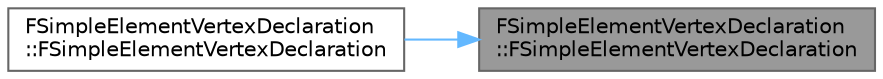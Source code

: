 digraph "FSimpleElementVertexDeclaration::FSimpleElementVertexDeclaration"
{
 // INTERACTIVE_SVG=YES
 // LATEX_PDF_SIZE
  bgcolor="transparent";
  edge [fontname=Helvetica,fontsize=10,labelfontname=Helvetica,labelfontsize=10];
  node [fontname=Helvetica,fontsize=10,shape=box,height=0.2,width=0.4];
  rankdir="RL";
  Node1 [id="Node000001",label="FSimpleElementVertexDeclaration\l::FSimpleElementVertexDeclaration",height=0.2,width=0.4,color="gray40", fillcolor="grey60", style="filled", fontcolor="black",tooltip=" "];
  Node1 -> Node2 [id="edge1_Node000001_Node000002",dir="back",color="steelblue1",style="solid",tooltip=" "];
  Node2 [id="Node000002",label="FSimpleElementVertexDeclaration\l::FSimpleElementVertexDeclaration",height=0.2,width=0.4,color="grey40", fillcolor="white", style="filled",URL="$d3/d2e/classFSimpleElementVertexDeclaration.html#a93dcfcb6eef34d9a417914162dde8659",tooltip=" "];
}
